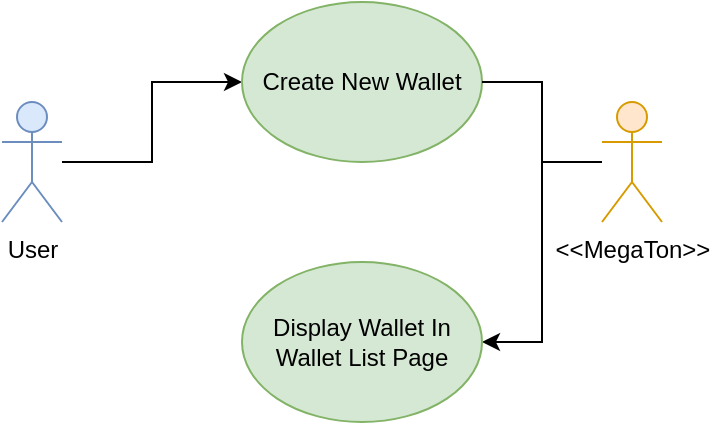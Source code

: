 <mxfile version="14.6.5" type="device"><diagram id="xWlEEaCCuE6d2J8icqAN" name="Page-1"><mxGraphModel dx="1038" dy="491" grid="1" gridSize="10" guides="1" tooltips="1" connect="1" arrows="1" fold="1" page="1" pageScale="1" pageWidth="850" pageHeight="1100" math="0" shadow="0"><root><mxCell id="0"/><mxCell id="1" parent="0"/><mxCell id="TjcRt_5aseG7xgxbQ8fv-4" style="edgeStyle=orthogonalEdgeStyle;rounded=0;orthogonalLoop=1;jettySize=auto;html=1;entryX=0;entryY=0.5;entryDx=0;entryDy=0;" edge="1" parent="1" source="TjcRt_5aseG7xgxbQ8fv-1" target="TjcRt_5aseG7xgxbQ8fv-2"><mxGeometry relative="1" as="geometry"/></mxCell><mxCell id="TjcRt_5aseG7xgxbQ8fv-1" value="User" style="shape=umlActor;verticalLabelPosition=bottom;verticalAlign=top;html=1;outlineConnect=0;fillColor=#dae8fc;strokeColor=#6c8ebf;" vertex="1" parent="1"><mxGeometry x="80" y="80" width="30" height="60" as="geometry"/></mxCell><mxCell id="TjcRt_5aseG7xgxbQ8fv-2" value="Create New Wallet" style="ellipse;whiteSpace=wrap;html=1;fillColor=#d5e8d4;strokeColor=#82b366;" vertex="1" parent="1"><mxGeometry x="200" y="30" width="120" height="80" as="geometry"/></mxCell><mxCell id="TjcRt_5aseG7xgxbQ8fv-8" style="edgeStyle=orthogonalEdgeStyle;rounded=0;orthogonalLoop=1;jettySize=auto;html=1;entryX=1;entryY=0.5;entryDx=0;entryDy=0;endArrow=classic;endFill=1;" edge="1" parent="1" source="TjcRt_5aseG7xgxbQ8fv-3" target="TjcRt_5aseG7xgxbQ8fv-6"><mxGeometry relative="1" as="geometry"/></mxCell><mxCell id="TjcRt_5aseG7xgxbQ8fv-9" style="edgeStyle=orthogonalEdgeStyle;rounded=0;orthogonalLoop=1;jettySize=auto;html=1;entryX=1;entryY=0.5;entryDx=0;entryDy=0;endArrow=none;endFill=0;" edge="1" parent="1" source="TjcRt_5aseG7xgxbQ8fv-3" target="TjcRt_5aseG7xgxbQ8fv-2"><mxGeometry relative="1" as="geometry"/></mxCell><mxCell id="TjcRt_5aseG7xgxbQ8fv-3" value="&amp;lt;&amp;lt;MegaTon&amp;gt;&amp;gt;" style="shape=umlActor;verticalLabelPosition=bottom;verticalAlign=top;html=1;outlineConnect=0;fillColor=#ffe6cc;strokeColor=#d79b00;" vertex="1" parent="1"><mxGeometry x="380" y="80" width="30" height="60" as="geometry"/></mxCell><mxCell id="TjcRt_5aseG7xgxbQ8fv-6" value="Display Wallet In Wallet List Page" style="ellipse;whiteSpace=wrap;html=1;fillColor=#d5e8d4;strokeColor=#82b366;" vertex="1" parent="1"><mxGeometry x="200" y="160" width="120" height="80" as="geometry"/></mxCell></root></mxGraphModel></diagram></mxfile>